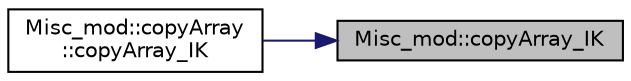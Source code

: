 digraph "Misc_mod::copyArray_IK"
{
 // LATEX_PDF_SIZE
  edge [fontname="Helvetica",fontsize="10",labelfontname="Helvetica",labelfontsize="10"];
  node [fontname="Helvetica",fontsize="10",shape=record];
  rankdir="RL";
  Node1 [label="Misc_mod::copyArray_IK",height=0.2,width=0.4,color="black", fillcolor="grey75", style="filled", fontcolor="black",tooltip=" "];
  Node1 -> Node2 [dir="back",color="midnightblue",fontsize="10",style="solid",fontname="Helvetica"];
  Node2 [label="Misc_mod::copyArray\l::copyArray_IK",height=0.2,width=0.4,color="black", fillcolor="white", style="filled",URL="$interfaceMisc__mod_1_1copyArray.html#a1cb30b21a60da61d08cba76f0c2bc609",tooltip=" "];
}
